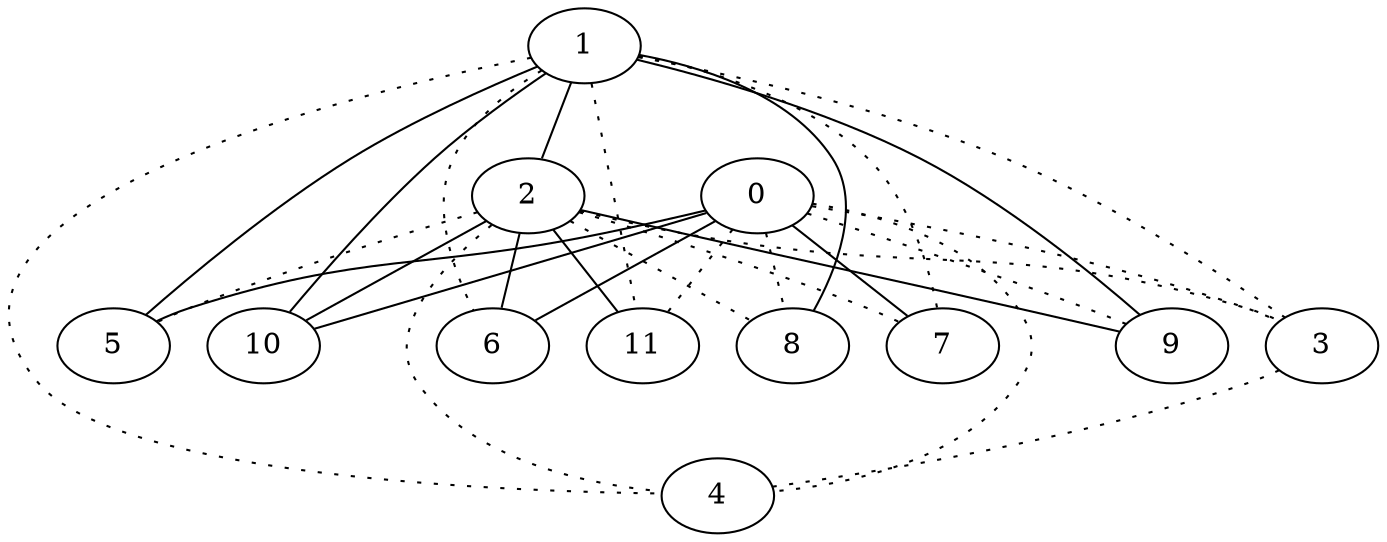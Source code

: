 graph {
a0[label=0];
a1[label=1];
a2[label=2];
a3[label=3];
a4[label=4];
a5[label=5];
a6[label=6];
a7[label=7];
a8[label=8];
a9[label=9];
a10[label=10];
a11[label=11];
a0 -- a3 [style=dotted];
a0 -- a4 [style=dotted];
a0 -- a5;
a0 -- a6;
a0 -- a7;
a0 -- a8 [style=dotted];
a0 -- a9 [style=dotted];
a0 -- a10;
a0 -- a11 [style=dotted];
a1 -- a2;
a1 -- a3 [style=dotted];
a1 -- a4 [style=dotted];
a1 -- a5;
a1 -- a6 [style=dotted];
a1 -- a7 [style=dotted];
a1 -- a8;
a1 -- a9;
a1 -- a10;
a1 -- a11 [style=dotted];
a2 -- a3 [style=dotted];
a2 -- a4 [style=dotted];
a2 -- a5 [style=dotted];
a2 -- a6;
a2 -- a7 [style=dotted];
a2 -- a8 [style=dotted];
a2 -- a9;
a2 -- a10;
a2 -- a11;
a3 -- a4 [style=dotted];
}
